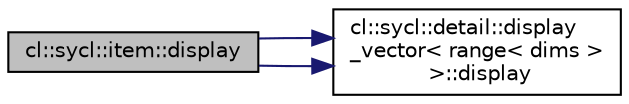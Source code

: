 digraph "cl::sycl::item::display"
{
 // INTERACTIVE_SVG=YES
  bgcolor="transparent";
  edge [fontname="Helvetica",fontsize="10",labelfontname="Helvetica",labelfontsize="10"];
  node [fontname="Helvetica",fontsize="10",shape=record];
  rankdir="LR";
  Node1 [label="cl::sycl::item::display",height=0.2,width=0.4,color="black", fillcolor="grey75", style="filled", fontcolor="black"];
  Node1 -> Node2 [color="midnightblue",fontsize="10",style="solid",fontname="Helvetica"];
  Node2 [label="cl::sycl::detail::display\l_vector\< range\< dims \>\l \>::display",height=0.2,width=0.4,color="black",URL="$group__debug__trace.html#a85390e89223c32e7e6cadecfdb84de5d",tooltip="To debug and test. "];
  Node1 -> Node2 [color="midnightblue",fontsize="10",style="solid",fontname="Helvetica"];
}
